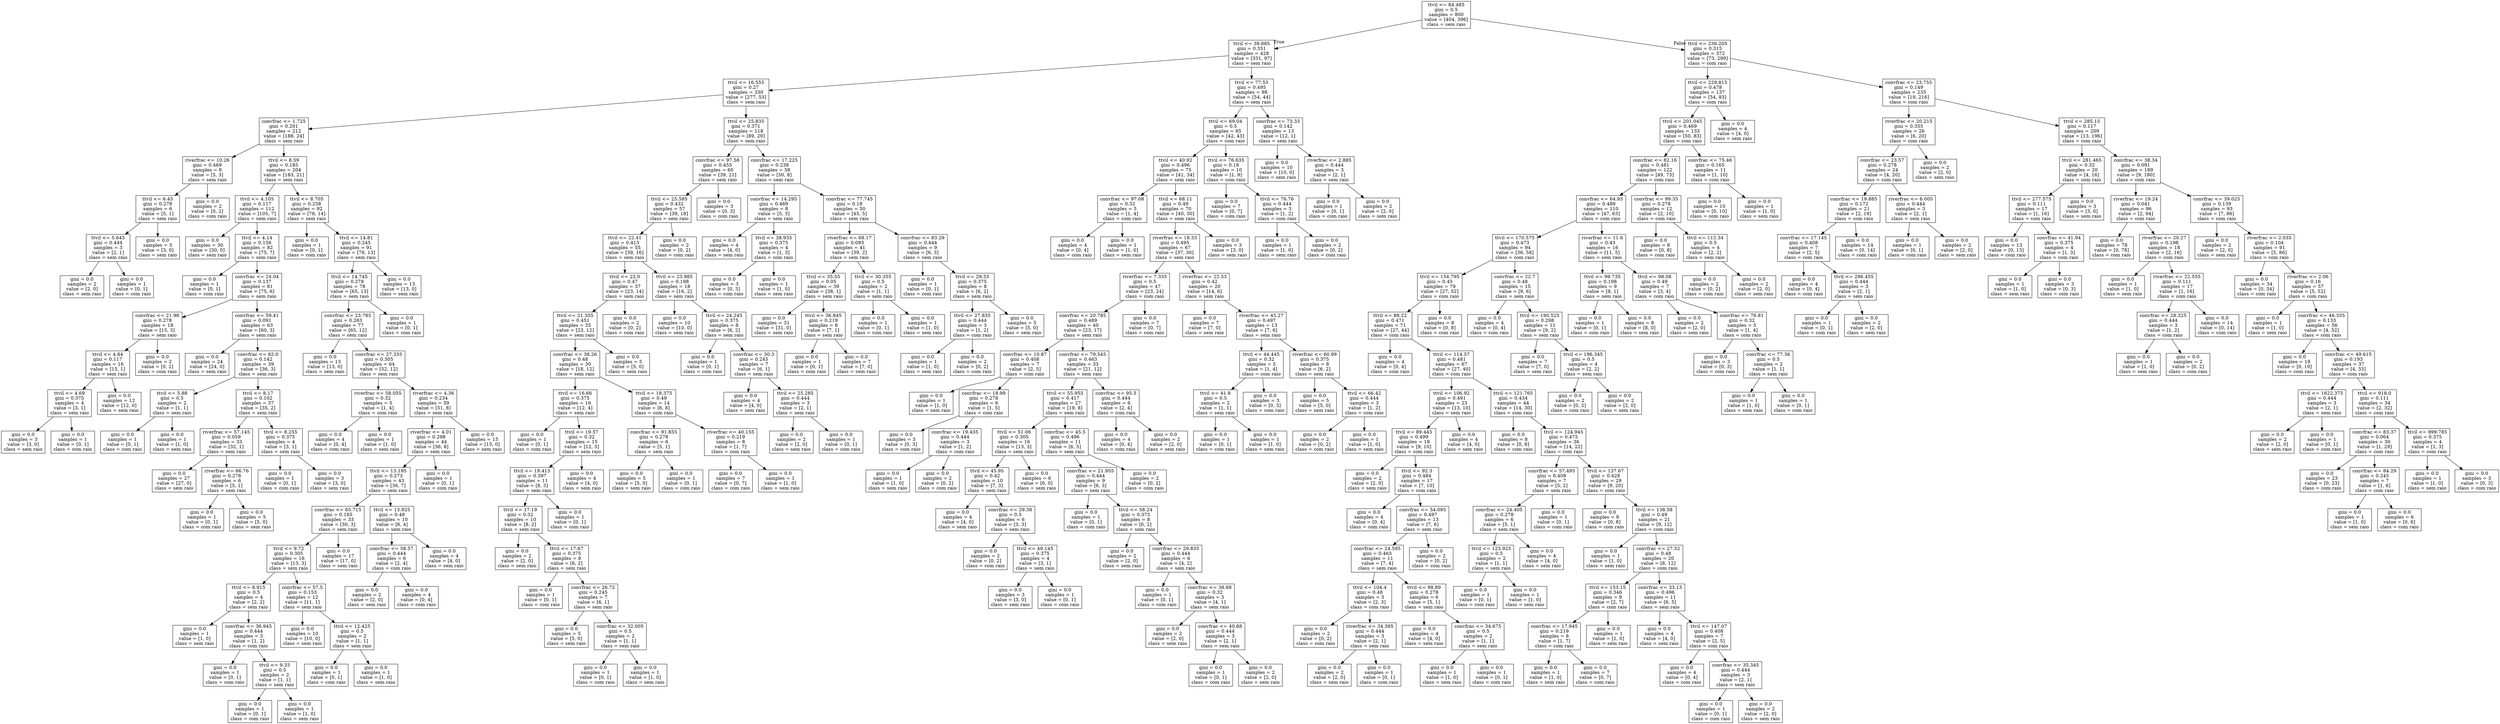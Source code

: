 digraph Tree {
node [shape=box] ;
0 [label="ttvil <= 84.485\ngini = 0.5\nsamples = 800\nvalue = [404, 396]\nclass = sem raio"] ;
1 [label="ttvil <= 39.885\ngini = 0.351\nsamples = 428\nvalue = [331, 97]\nclass = sem raio"] ;
0 -> 1 [labeldistance=2.5, labelangle=45, headlabel="True"] ;
2 [label="ttvil <= 16.555\ngini = 0.27\nsamples = 330\nvalue = [277, 53]\nclass = sem raio"] ;
1 -> 2 ;
3 [label="convfrac <= 1.725\ngini = 0.201\nsamples = 212\nvalue = [188, 24]\nclass = sem raio"] ;
2 -> 3 ;
4 [label="riverfrac <= 10.26\ngini = 0.469\nsamples = 8\nvalue = [5, 3]\nclass = sem raio"] ;
3 -> 4 ;
5 [label="ttvil <= 6.45\ngini = 0.278\nsamples = 6\nvalue = [5, 1]\nclass = sem raio"] ;
4 -> 5 ;
6 [label="ttvil <= 5.645\ngini = 0.444\nsamples = 3\nvalue = [2, 1]\nclass = sem raio"] ;
5 -> 6 ;
7 [label="gini = 0.0\nsamples = 2\nvalue = [2, 0]\nclass = sem raio"] ;
6 -> 7 ;
8 [label="gini = 0.0\nsamples = 1\nvalue = [0, 1]\nclass = com raio"] ;
6 -> 8 ;
9 [label="gini = 0.0\nsamples = 3\nvalue = [3, 0]\nclass = sem raio"] ;
5 -> 9 ;
10 [label="gini = 0.0\nsamples = 2\nvalue = [0, 2]\nclass = com raio"] ;
4 -> 10 ;
11 [label="ttvil <= 8.59\ngini = 0.185\nsamples = 204\nvalue = [183, 21]\nclass = sem raio"] ;
3 -> 11 ;
12 [label="ttvil <= 4.105\ngini = 0.117\nsamples = 112\nvalue = [105, 7]\nclass = sem raio"] ;
11 -> 12 ;
13 [label="gini = 0.0\nsamples = 30\nvalue = [30, 0]\nclass = sem raio"] ;
12 -> 13 ;
14 [label="ttvil <= 4.14\ngini = 0.156\nsamples = 82\nvalue = [75, 7]\nclass = sem raio"] ;
12 -> 14 ;
15 [label="gini = 0.0\nsamples = 1\nvalue = [0, 1]\nclass = com raio"] ;
14 -> 15 ;
16 [label="convfrac <= 24.04\ngini = 0.137\nsamples = 81\nvalue = [75, 6]\nclass = sem raio"] ;
14 -> 16 ;
17 [label="convfrac <= 21.98\ngini = 0.278\nsamples = 18\nvalue = [15, 3]\nclass = sem raio"] ;
16 -> 17 ;
18 [label="ttvil <= 4.84\ngini = 0.117\nsamples = 16\nvalue = [15, 1]\nclass = sem raio"] ;
17 -> 18 ;
19 [label="ttvil <= 4.69\ngini = 0.375\nsamples = 4\nvalue = [3, 1]\nclass = sem raio"] ;
18 -> 19 ;
20 [label="gini = 0.0\nsamples = 3\nvalue = [3, 0]\nclass = sem raio"] ;
19 -> 20 ;
21 [label="gini = 0.0\nsamples = 1\nvalue = [0, 1]\nclass = com raio"] ;
19 -> 21 ;
22 [label="gini = 0.0\nsamples = 12\nvalue = [12, 0]\nclass = sem raio"] ;
18 -> 22 ;
23 [label="gini = 0.0\nsamples = 2\nvalue = [0, 2]\nclass = com raio"] ;
17 -> 23 ;
24 [label="convfrac <= 59.41\ngini = 0.091\nsamples = 63\nvalue = [60, 3]\nclass = sem raio"] ;
16 -> 24 ;
25 [label="gini = 0.0\nsamples = 24\nvalue = [24, 0]\nclass = sem raio"] ;
24 -> 25 ;
26 [label="convfrac <= 62.0\ngini = 0.142\nsamples = 39\nvalue = [36, 3]\nclass = sem raio"] ;
24 -> 26 ;
27 [label="ttvil <= 5.88\ngini = 0.5\nsamples = 2\nvalue = [1, 1]\nclass = sem raio"] ;
26 -> 27 ;
28 [label="gini = 0.0\nsamples = 1\nvalue = [0, 1]\nclass = com raio"] ;
27 -> 28 ;
29 [label="gini = 0.0\nsamples = 1\nvalue = [1, 0]\nclass = sem raio"] ;
27 -> 29 ;
30 [label="ttvil <= 8.17\ngini = 0.102\nsamples = 37\nvalue = [35, 2]\nclass = sem raio"] ;
26 -> 30 ;
31 [label="riverfrac <= 57.145\ngini = 0.059\nsamples = 33\nvalue = [32, 1]\nclass = sem raio"] ;
30 -> 31 ;
32 [label="gini = 0.0\nsamples = 27\nvalue = [27, 0]\nclass = sem raio"] ;
31 -> 32 ;
33 [label="riverfrac <= 66.76\ngini = 0.278\nsamples = 6\nvalue = [5, 1]\nclass = sem raio"] ;
31 -> 33 ;
34 [label="gini = 0.0\nsamples = 1\nvalue = [0, 1]\nclass = com raio"] ;
33 -> 34 ;
35 [label="gini = 0.0\nsamples = 5\nvalue = [5, 0]\nclass = sem raio"] ;
33 -> 35 ;
36 [label="ttvil <= 8.255\ngini = 0.375\nsamples = 4\nvalue = [3, 1]\nclass = sem raio"] ;
30 -> 36 ;
37 [label="gini = 0.0\nsamples = 1\nvalue = [0, 1]\nclass = com raio"] ;
36 -> 37 ;
38 [label="gini = 0.0\nsamples = 3\nvalue = [3, 0]\nclass = sem raio"] ;
36 -> 38 ;
39 [label="ttvil <= 8.705\ngini = 0.258\nsamples = 92\nvalue = [78, 14]\nclass = sem raio"] ;
11 -> 39 ;
40 [label="gini = 0.0\nsamples = 1\nvalue = [0, 1]\nclass = com raio"] ;
39 -> 40 ;
41 [label="ttvil <= 14.81\ngini = 0.245\nsamples = 91\nvalue = [78, 13]\nclass = sem raio"] ;
39 -> 41 ;
42 [label="ttvil <= 14.745\ngini = 0.278\nsamples = 78\nvalue = [65, 13]\nclass = sem raio"] ;
41 -> 42 ;
43 [label="convfrac <= 23.785\ngini = 0.263\nsamples = 77\nvalue = [65, 12]\nclass = sem raio"] ;
42 -> 43 ;
44 [label="gini = 0.0\nsamples = 13\nvalue = [13, 0]\nclass = sem raio"] ;
43 -> 44 ;
45 [label="convfrac <= 27.335\ngini = 0.305\nsamples = 64\nvalue = [52, 12]\nclass = sem raio"] ;
43 -> 45 ;
46 [label="riverfrac <= 58.055\ngini = 0.32\nsamples = 5\nvalue = [1, 4]\nclass = com raio"] ;
45 -> 46 ;
47 [label="gini = 0.0\nsamples = 4\nvalue = [0, 4]\nclass = com raio"] ;
46 -> 47 ;
48 [label="gini = 0.0\nsamples = 1\nvalue = [1, 0]\nclass = sem raio"] ;
46 -> 48 ;
49 [label="riverfrac <= 4.36\ngini = 0.234\nsamples = 59\nvalue = [51, 8]\nclass = sem raio"] ;
45 -> 49 ;
50 [label="riverfrac <= 4.01\ngini = 0.298\nsamples = 44\nvalue = [36, 8]\nclass = sem raio"] ;
49 -> 50 ;
51 [label="ttvil <= 13.195\ngini = 0.273\nsamples = 43\nvalue = [36, 7]\nclass = sem raio"] ;
50 -> 51 ;
52 [label="convfrac <= 65.715\ngini = 0.165\nsamples = 33\nvalue = [30, 3]\nclass = sem raio"] ;
51 -> 52 ;
53 [label="ttvil <= 9.72\ngini = 0.305\nsamples = 16\nvalue = [13, 3]\nclass = sem raio"] ;
52 -> 53 ;
54 [label="ttvil <= 8.915\ngini = 0.5\nsamples = 4\nvalue = [2, 2]\nclass = sem raio"] ;
53 -> 54 ;
55 [label="gini = 0.0\nsamples = 1\nvalue = [1, 0]\nclass = sem raio"] ;
54 -> 55 ;
56 [label="convfrac <= 36.945\ngini = 0.444\nsamples = 3\nvalue = [1, 2]\nclass = com raio"] ;
54 -> 56 ;
57 [label="gini = 0.0\nsamples = 1\nvalue = [0, 1]\nclass = com raio"] ;
56 -> 57 ;
58 [label="ttvil <= 9.33\ngini = 0.5\nsamples = 2\nvalue = [1, 1]\nclass = sem raio"] ;
56 -> 58 ;
59 [label="gini = 0.0\nsamples = 1\nvalue = [0, 1]\nclass = com raio"] ;
58 -> 59 ;
60 [label="gini = 0.0\nsamples = 1\nvalue = [1, 0]\nclass = sem raio"] ;
58 -> 60 ;
61 [label="convfrac <= 57.5\ngini = 0.153\nsamples = 12\nvalue = [11, 1]\nclass = sem raio"] ;
53 -> 61 ;
62 [label="gini = 0.0\nsamples = 10\nvalue = [10, 0]\nclass = sem raio"] ;
61 -> 62 ;
63 [label="ttvil <= 12.425\ngini = 0.5\nsamples = 2\nvalue = [1, 1]\nclass = sem raio"] ;
61 -> 63 ;
64 [label="gini = 0.0\nsamples = 1\nvalue = [0, 1]\nclass = com raio"] ;
63 -> 64 ;
65 [label="gini = 0.0\nsamples = 1\nvalue = [1, 0]\nclass = sem raio"] ;
63 -> 65 ;
66 [label="gini = 0.0\nsamples = 17\nvalue = [17, 0]\nclass = sem raio"] ;
52 -> 66 ;
67 [label="ttvil <= 13.925\ngini = 0.48\nsamples = 10\nvalue = [6, 4]\nclass = sem raio"] ;
51 -> 67 ;
68 [label="convfrac <= 58.57\ngini = 0.444\nsamples = 6\nvalue = [2, 4]\nclass = com raio"] ;
67 -> 68 ;
69 [label="gini = 0.0\nsamples = 2\nvalue = [2, 0]\nclass = sem raio"] ;
68 -> 69 ;
70 [label="gini = 0.0\nsamples = 4\nvalue = [0, 4]\nclass = com raio"] ;
68 -> 70 ;
71 [label="gini = 0.0\nsamples = 4\nvalue = [4, 0]\nclass = sem raio"] ;
67 -> 71 ;
72 [label="gini = 0.0\nsamples = 1\nvalue = [0, 1]\nclass = com raio"] ;
50 -> 72 ;
73 [label="gini = 0.0\nsamples = 15\nvalue = [15, 0]\nclass = sem raio"] ;
49 -> 73 ;
74 [label="gini = 0.0\nsamples = 1\nvalue = [0, 1]\nclass = com raio"] ;
42 -> 74 ;
75 [label="gini = 0.0\nsamples = 13\nvalue = [13, 0]\nclass = sem raio"] ;
41 -> 75 ;
76 [label="ttvil <= 25.835\ngini = 0.371\nsamples = 118\nvalue = [89, 29]\nclass = sem raio"] ;
2 -> 76 ;
77 [label="convfrac <= 97.58\ngini = 0.455\nsamples = 60\nvalue = [39, 21]\nclass = sem raio"] ;
76 -> 77 ;
78 [label="ttvil <= 25.585\ngini = 0.432\nsamples = 57\nvalue = [39, 18]\nclass = sem raio"] ;
77 -> 78 ;
79 [label="ttvil <= 22.41\ngini = 0.413\nsamples = 55\nvalue = [39, 16]\nclass = sem raio"] ;
78 -> 79 ;
80 [label="ttvil <= 22.0\ngini = 0.47\nsamples = 37\nvalue = [23, 14]\nclass = sem raio"] ;
79 -> 80 ;
81 [label="ttvil <= 21.355\ngini = 0.451\nsamples = 35\nvalue = [23, 12]\nclass = sem raio"] ;
80 -> 81 ;
82 [label="convfrac <= 38.26\ngini = 0.48\nsamples = 30\nvalue = [18, 12]\nclass = sem raio"] ;
81 -> 82 ;
83 [label="ttvil <= 16.66\ngini = 0.375\nsamples = 16\nvalue = [12, 4]\nclass = sem raio"] ;
82 -> 83 ;
84 [label="gini = 0.0\nsamples = 1\nvalue = [0, 1]\nclass = com raio"] ;
83 -> 84 ;
85 [label="ttvil <= 19.57\ngini = 0.32\nsamples = 15\nvalue = [12, 3]\nclass = sem raio"] ;
83 -> 85 ;
86 [label="ttvil <= 19.415\ngini = 0.397\nsamples = 11\nvalue = [8, 3]\nclass = sem raio"] ;
85 -> 86 ;
87 [label="ttvil <= 17.19\ngini = 0.32\nsamples = 10\nvalue = [8, 2]\nclass = sem raio"] ;
86 -> 87 ;
88 [label="gini = 0.0\nsamples = 2\nvalue = [2, 0]\nclass = sem raio"] ;
87 -> 88 ;
89 [label="ttvil <= 17.67\ngini = 0.375\nsamples = 8\nvalue = [6, 2]\nclass = sem raio"] ;
87 -> 89 ;
90 [label="gini = 0.0\nsamples = 1\nvalue = [0, 1]\nclass = com raio"] ;
89 -> 90 ;
91 [label="convfrac <= 26.72\ngini = 0.245\nsamples = 7\nvalue = [6, 1]\nclass = sem raio"] ;
89 -> 91 ;
92 [label="gini = 0.0\nsamples = 5\nvalue = [5, 0]\nclass = sem raio"] ;
91 -> 92 ;
93 [label="convfrac <= 32.005\ngini = 0.5\nsamples = 2\nvalue = [1, 1]\nclass = sem raio"] ;
91 -> 93 ;
94 [label="gini = 0.0\nsamples = 1\nvalue = [0, 1]\nclass = com raio"] ;
93 -> 94 ;
95 [label="gini = 0.0\nsamples = 1\nvalue = [1, 0]\nclass = sem raio"] ;
93 -> 95 ;
96 [label="gini = 0.0\nsamples = 1\nvalue = [0, 1]\nclass = com raio"] ;
86 -> 96 ;
97 [label="gini = 0.0\nsamples = 4\nvalue = [4, 0]\nclass = sem raio"] ;
85 -> 97 ;
98 [label="ttvil <= 18.375\ngini = 0.49\nsamples = 14\nvalue = [6, 8]\nclass = com raio"] ;
82 -> 98 ;
99 [label="convfrac <= 91.855\ngini = 0.278\nsamples = 6\nvalue = [5, 1]\nclass = sem raio"] ;
98 -> 99 ;
100 [label="gini = 0.0\nsamples = 5\nvalue = [5, 0]\nclass = sem raio"] ;
99 -> 100 ;
101 [label="gini = 0.0\nsamples = 1\nvalue = [0, 1]\nclass = com raio"] ;
99 -> 101 ;
102 [label="riverfrac <= 40.155\ngini = 0.219\nsamples = 8\nvalue = [1, 7]\nclass = com raio"] ;
98 -> 102 ;
103 [label="gini = 0.0\nsamples = 7\nvalue = [0, 7]\nclass = com raio"] ;
102 -> 103 ;
104 [label="gini = 0.0\nsamples = 1\nvalue = [1, 0]\nclass = sem raio"] ;
102 -> 104 ;
105 [label="gini = 0.0\nsamples = 5\nvalue = [5, 0]\nclass = sem raio"] ;
81 -> 105 ;
106 [label="gini = 0.0\nsamples = 2\nvalue = [0, 2]\nclass = com raio"] ;
80 -> 106 ;
107 [label="ttvil <= 23.985\ngini = 0.198\nsamples = 18\nvalue = [16, 2]\nclass = sem raio"] ;
79 -> 107 ;
108 [label="gini = 0.0\nsamples = 10\nvalue = [10, 0]\nclass = sem raio"] ;
107 -> 108 ;
109 [label="ttvil <= 24.245\ngini = 0.375\nsamples = 8\nvalue = [6, 2]\nclass = sem raio"] ;
107 -> 109 ;
110 [label="gini = 0.0\nsamples = 1\nvalue = [0, 1]\nclass = com raio"] ;
109 -> 110 ;
111 [label="convfrac <= 30.3\ngini = 0.245\nsamples = 7\nvalue = [6, 1]\nclass = sem raio"] ;
109 -> 111 ;
112 [label="gini = 0.0\nsamples = 4\nvalue = [4, 0]\nclass = sem raio"] ;
111 -> 112 ;
113 [label="ttvil <= 25.285\ngini = 0.444\nsamples = 3\nvalue = [2, 1]\nclass = sem raio"] ;
111 -> 113 ;
114 [label="gini = 0.0\nsamples = 2\nvalue = [2, 0]\nclass = sem raio"] ;
113 -> 114 ;
115 [label="gini = 0.0\nsamples = 1\nvalue = [0, 1]\nclass = com raio"] ;
113 -> 115 ;
116 [label="gini = 0.0\nsamples = 2\nvalue = [0, 2]\nclass = com raio"] ;
78 -> 116 ;
117 [label="gini = 0.0\nsamples = 3\nvalue = [0, 3]\nclass = com raio"] ;
77 -> 117 ;
118 [label="convfrac <= 17.225\ngini = 0.238\nsamples = 58\nvalue = [50, 8]\nclass = sem raio"] ;
76 -> 118 ;
119 [label="convfrac <= 14.295\ngini = 0.469\nsamples = 8\nvalue = [5, 3]\nclass = sem raio"] ;
118 -> 119 ;
120 [label="gini = 0.0\nsamples = 4\nvalue = [4, 0]\nclass = sem raio"] ;
119 -> 120 ;
121 [label="ttvil <= 38.935\ngini = 0.375\nsamples = 4\nvalue = [1, 3]\nclass = com raio"] ;
119 -> 121 ;
122 [label="gini = 0.0\nsamples = 3\nvalue = [0, 3]\nclass = com raio"] ;
121 -> 122 ;
123 [label="gini = 0.0\nsamples = 1\nvalue = [1, 0]\nclass = sem raio"] ;
121 -> 123 ;
124 [label="convfrac <= 77.745\ngini = 0.18\nsamples = 50\nvalue = [45, 5]\nclass = sem raio"] ;
118 -> 124 ;
125 [label="riverfrac <= 68.17\ngini = 0.093\nsamples = 41\nvalue = [39, 2]\nclass = sem raio"] ;
124 -> 125 ;
126 [label="ttvil <= 35.55\ngini = 0.05\nsamples = 39\nvalue = [38, 1]\nclass = sem raio"] ;
125 -> 126 ;
127 [label="gini = 0.0\nsamples = 31\nvalue = [31, 0]\nclass = sem raio"] ;
126 -> 127 ;
128 [label="ttvil <= 36.845\ngini = 0.219\nsamples = 8\nvalue = [7, 1]\nclass = sem raio"] ;
126 -> 128 ;
129 [label="gini = 0.0\nsamples = 1\nvalue = [0, 1]\nclass = com raio"] ;
128 -> 129 ;
130 [label="gini = 0.0\nsamples = 7\nvalue = [7, 0]\nclass = sem raio"] ;
128 -> 130 ;
131 [label="ttvil <= 30.355\ngini = 0.5\nsamples = 2\nvalue = [1, 1]\nclass = sem raio"] ;
125 -> 131 ;
132 [label="gini = 0.0\nsamples = 1\nvalue = [0, 1]\nclass = com raio"] ;
131 -> 132 ;
133 [label="gini = 0.0\nsamples = 1\nvalue = [1, 0]\nclass = sem raio"] ;
131 -> 133 ;
134 [label="convfrac <= 83.29\ngini = 0.444\nsamples = 9\nvalue = [6, 3]\nclass = sem raio"] ;
124 -> 134 ;
135 [label="gini = 0.0\nsamples = 1\nvalue = [0, 1]\nclass = com raio"] ;
134 -> 135 ;
136 [label="ttvil <= 29.33\ngini = 0.375\nsamples = 8\nvalue = [6, 2]\nclass = sem raio"] ;
134 -> 136 ;
137 [label="ttvil <= 27.835\ngini = 0.444\nsamples = 3\nvalue = [1, 2]\nclass = com raio"] ;
136 -> 137 ;
138 [label="gini = 0.0\nsamples = 1\nvalue = [1, 0]\nclass = sem raio"] ;
137 -> 138 ;
139 [label="gini = 0.0\nsamples = 2\nvalue = [0, 2]\nclass = com raio"] ;
137 -> 139 ;
140 [label="gini = 0.0\nsamples = 5\nvalue = [5, 0]\nclass = sem raio"] ;
136 -> 140 ;
141 [label="ttvil <= 77.53\ngini = 0.495\nsamples = 98\nvalue = [54, 44]\nclass = sem raio"] ;
1 -> 141 ;
142 [label="ttvil <= 69.04\ngini = 0.5\nsamples = 85\nvalue = [42, 43]\nclass = com raio"] ;
141 -> 142 ;
143 [label="ttvil <= 40.92\ngini = 0.496\nsamples = 75\nvalue = [41, 34]\nclass = sem raio"] ;
142 -> 143 ;
144 [label="convfrac <= 97.08\ngini = 0.32\nsamples = 5\nvalue = [1, 4]\nclass = com raio"] ;
143 -> 144 ;
145 [label="gini = 0.0\nsamples = 4\nvalue = [0, 4]\nclass = com raio"] ;
144 -> 145 ;
146 [label="gini = 0.0\nsamples = 1\nvalue = [1, 0]\nclass = sem raio"] ;
144 -> 146 ;
147 [label="ttvil <= 68.11\ngini = 0.49\nsamples = 70\nvalue = [40, 30]\nclass = sem raio"] ;
143 -> 147 ;
148 [label="riverfrac <= 18.33\ngini = 0.495\nsamples = 67\nvalue = [37, 30]\nclass = sem raio"] ;
147 -> 148 ;
149 [label="riverfrac <= 7.335\ngini = 0.5\nsamples = 47\nvalue = [23, 24]\nclass = com raio"] ;
148 -> 149 ;
150 [label="convfrac <= 20.785\ngini = 0.489\nsamples = 40\nvalue = [23, 17]\nclass = sem raio"] ;
149 -> 150 ;
151 [label="convfrac <= 10.87\ngini = 0.408\nsamples = 7\nvalue = [2, 5]\nclass = com raio"] ;
150 -> 151 ;
152 [label="gini = 0.0\nsamples = 1\nvalue = [1, 0]\nclass = sem raio"] ;
151 -> 152 ;
153 [label="convfrac <= 18.99\ngini = 0.278\nsamples = 6\nvalue = [1, 5]\nclass = com raio"] ;
151 -> 153 ;
154 [label="gini = 0.0\nsamples = 3\nvalue = [0, 3]\nclass = com raio"] ;
153 -> 154 ;
155 [label="convfrac <= 19.435\ngini = 0.444\nsamples = 3\nvalue = [1, 2]\nclass = com raio"] ;
153 -> 155 ;
156 [label="gini = 0.0\nsamples = 1\nvalue = [1, 0]\nclass = sem raio"] ;
155 -> 156 ;
157 [label="gini = 0.0\nsamples = 2\nvalue = [0, 2]\nclass = com raio"] ;
155 -> 157 ;
158 [label="convfrac <= 79.545\ngini = 0.463\nsamples = 33\nvalue = [21, 12]\nclass = sem raio"] ;
150 -> 158 ;
159 [label="ttvil <= 55.955\ngini = 0.417\nsamples = 27\nvalue = [19, 8]\nclass = sem raio"] ;
158 -> 159 ;
160 [label="ttvil <= 51.06\ngini = 0.305\nsamples = 16\nvalue = [13, 3]\nclass = sem raio"] ;
159 -> 160 ;
161 [label="ttvil <= 45.95\ngini = 0.42\nsamples = 10\nvalue = [7, 3]\nclass = sem raio"] ;
160 -> 161 ;
162 [label="gini = 0.0\nsamples = 4\nvalue = [4, 0]\nclass = sem raio"] ;
161 -> 162 ;
163 [label="convfrac <= 29.38\ngini = 0.5\nsamples = 6\nvalue = [3, 3]\nclass = sem raio"] ;
161 -> 163 ;
164 [label="gini = 0.0\nsamples = 2\nvalue = [0, 2]\nclass = com raio"] ;
163 -> 164 ;
165 [label="ttvil <= 49.145\ngini = 0.375\nsamples = 4\nvalue = [3, 1]\nclass = sem raio"] ;
163 -> 165 ;
166 [label="gini = 0.0\nsamples = 3\nvalue = [3, 0]\nclass = sem raio"] ;
165 -> 166 ;
167 [label="gini = 0.0\nsamples = 1\nvalue = [0, 1]\nclass = com raio"] ;
165 -> 167 ;
168 [label="gini = 0.0\nsamples = 6\nvalue = [6, 0]\nclass = sem raio"] ;
160 -> 168 ;
169 [label="convfrac <= 45.5\ngini = 0.496\nsamples = 11\nvalue = [6, 5]\nclass = sem raio"] ;
159 -> 169 ;
170 [label="convfrac <= 21.955\ngini = 0.444\nsamples = 9\nvalue = [6, 3]\nclass = sem raio"] ;
169 -> 170 ;
171 [label="gini = 0.0\nsamples = 1\nvalue = [0, 1]\nclass = com raio"] ;
170 -> 171 ;
172 [label="ttvil <= 58.24\ngini = 0.375\nsamples = 8\nvalue = [6, 2]\nclass = sem raio"] ;
170 -> 172 ;
173 [label="gini = 0.0\nsamples = 2\nvalue = [2, 0]\nclass = sem raio"] ;
172 -> 173 ;
174 [label="convfrac <= 29.835\ngini = 0.444\nsamples = 6\nvalue = [4, 2]\nclass = sem raio"] ;
172 -> 174 ;
175 [label="gini = 0.0\nsamples = 1\nvalue = [0, 1]\nclass = com raio"] ;
174 -> 175 ;
176 [label="convfrac <= 38.68\ngini = 0.32\nsamples = 5\nvalue = [4, 1]\nclass = sem raio"] ;
174 -> 176 ;
177 [label="gini = 0.0\nsamples = 2\nvalue = [2, 0]\nclass = sem raio"] ;
176 -> 177 ;
178 [label="convfrac <= 40.88\ngini = 0.444\nsamples = 3\nvalue = [2, 1]\nclass = sem raio"] ;
176 -> 178 ;
179 [label="gini = 0.0\nsamples = 1\nvalue = [0, 1]\nclass = com raio"] ;
178 -> 179 ;
180 [label="gini = 0.0\nsamples = 2\nvalue = [2, 0]\nclass = sem raio"] ;
178 -> 180 ;
181 [label="gini = 0.0\nsamples = 2\nvalue = [0, 2]\nclass = com raio"] ;
169 -> 181 ;
182 [label="convfrac <= 95.5\ngini = 0.444\nsamples = 6\nvalue = [2, 4]\nclass = com raio"] ;
158 -> 182 ;
183 [label="gini = 0.0\nsamples = 4\nvalue = [0, 4]\nclass = com raio"] ;
182 -> 183 ;
184 [label="gini = 0.0\nsamples = 2\nvalue = [2, 0]\nclass = sem raio"] ;
182 -> 184 ;
185 [label="gini = 0.0\nsamples = 7\nvalue = [0, 7]\nclass = com raio"] ;
149 -> 185 ;
186 [label="riverfrac <= 22.53\ngini = 0.42\nsamples = 20\nvalue = [14, 6]\nclass = sem raio"] ;
148 -> 186 ;
187 [label="gini = 0.0\nsamples = 7\nvalue = [7, 0]\nclass = sem raio"] ;
186 -> 187 ;
188 [label="riverfrac <= 45.27\ngini = 0.497\nsamples = 13\nvalue = [7, 6]\nclass = sem raio"] ;
186 -> 188 ;
189 [label="ttvil <= 44.445\ngini = 0.32\nsamples = 5\nvalue = [1, 4]\nclass = com raio"] ;
188 -> 189 ;
190 [label="ttvil <= 41.8\ngini = 0.5\nsamples = 2\nvalue = [1, 1]\nclass = sem raio"] ;
189 -> 190 ;
191 [label="gini = 0.0\nsamples = 1\nvalue = [0, 1]\nclass = com raio"] ;
190 -> 191 ;
192 [label="gini = 0.0\nsamples = 1\nvalue = [1, 0]\nclass = sem raio"] ;
190 -> 192 ;
193 [label="gini = 0.0\nsamples = 3\nvalue = [0, 3]\nclass = com raio"] ;
189 -> 193 ;
194 [label="riverfrac <= 60.99\ngini = 0.375\nsamples = 8\nvalue = [6, 2]\nclass = sem raio"] ;
188 -> 194 ;
195 [label="gini = 0.0\nsamples = 5\nvalue = [5, 0]\nclass = sem raio"] ;
194 -> 195 ;
196 [label="ttvil <= 66.42\ngini = 0.444\nsamples = 3\nvalue = [1, 2]\nclass = com raio"] ;
194 -> 196 ;
197 [label="gini = 0.0\nsamples = 2\nvalue = [0, 2]\nclass = com raio"] ;
196 -> 197 ;
198 [label="gini = 0.0\nsamples = 1\nvalue = [1, 0]\nclass = sem raio"] ;
196 -> 198 ;
199 [label="gini = 0.0\nsamples = 3\nvalue = [3, 0]\nclass = sem raio"] ;
147 -> 199 ;
200 [label="ttvil <= 76.635\ngini = 0.18\nsamples = 10\nvalue = [1, 9]\nclass = com raio"] ;
142 -> 200 ;
201 [label="gini = 0.0\nsamples = 7\nvalue = [0, 7]\nclass = com raio"] ;
200 -> 201 ;
202 [label="ttvil <= 76.76\ngini = 0.444\nsamples = 3\nvalue = [1, 2]\nclass = com raio"] ;
200 -> 202 ;
203 [label="gini = 0.0\nsamples = 1\nvalue = [1, 0]\nclass = sem raio"] ;
202 -> 203 ;
204 [label="gini = 0.0\nsamples = 2\nvalue = [0, 2]\nclass = com raio"] ;
202 -> 204 ;
205 [label="convfrac <= 73.33\ngini = 0.142\nsamples = 13\nvalue = [12, 1]\nclass = sem raio"] ;
141 -> 205 ;
206 [label="gini = 0.0\nsamples = 10\nvalue = [10, 0]\nclass = sem raio"] ;
205 -> 206 ;
207 [label="riverfrac <= 2.885\ngini = 0.444\nsamples = 3\nvalue = [2, 1]\nclass = sem raio"] ;
205 -> 207 ;
208 [label="gini = 0.0\nsamples = 1\nvalue = [0, 1]\nclass = com raio"] ;
207 -> 208 ;
209 [label="gini = 0.0\nsamples = 2\nvalue = [2, 0]\nclass = sem raio"] ;
207 -> 209 ;
210 [label="ttvil <= 236.205\ngini = 0.315\nsamples = 372\nvalue = [73, 299]\nclass = com raio"] ;
0 -> 210 [labeldistance=2.5, labelangle=-45, headlabel="False"] ;
211 [label="ttvil <= 229.815\ngini = 0.478\nsamples = 137\nvalue = [54, 83]\nclass = com raio"] ;
210 -> 211 ;
212 [label="ttvil <= 201.045\ngini = 0.469\nsamples = 133\nvalue = [50, 83]\nclass = com raio"] ;
211 -> 212 ;
213 [label="convfrac <= 82.16\ngini = 0.481\nsamples = 122\nvalue = [49, 73]\nclass = com raio"] ;
212 -> 213 ;
214 [label="convfrac <= 64.93\ngini = 0.489\nsamples = 110\nvalue = [47, 63]\nclass = com raio"] ;
213 -> 214 ;
215 [label="ttvil <= 170.575\ngini = 0.473\nsamples = 94\nvalue = [36, 58]\nclass = com raio"] ;
214 -> 215 ;
216 [label="ttvil <= 154.795\ngini = 0.45\nsamples = 79\nvalue = [27, 52]\nclass = com raio"] ;
215 -> 216 ;
217 [label="ttvil <= 88.22\ngini = 0.471\nsamples = 71\nvalue = [27, 44]\nclass = com raio"] ;
216 -> 217 ;
218 [label="gini = 0.0\nsamples = 4\nvalue = [0, 4]\nclass = com raio"] ;
217 -> 218 ;
219 [label="ttvil <= 114.57\ngini = 0.481\nsamples = 67\nvalue = [27, 40]\nclass = com raio"] ;
217 -> 219 ;
220 [label="ttvil <= 106.92\ngini = 0.491\nsamples = 23\nvalue = [13, 10]\nclass = sem raio"] ;
219 -> 220 ;
221 [label="ttvil <= 89.445\ngini = 0.499\nsamples = 19\nvalue = [9, 10]\nclass = com raio"] ;
220 -> 221 ;
222 [label="gini = 0.0\nsamples = 2\nvalue = [2, 0]\nclass = sem raio"] ;
221 -> 222 ;
223 [label="ttvil <= 92.3\ngini = 0.484\nsamples = 17\nvalue = [7, 10]\nclass = com raio"] ;
221 -> 223 ;
224 [label="gini = 0.0\nsamples = 4\nvalue = [0, 4]\nclass = com raio"] ;
223 -> 224 ;
225 [label="convfrac <= 54.095\ngini = 0.497\nsamples = 13\nvalue = [7, 6]\nclass = sem raio"] ;
223 -> 225 ;
226 [label="convfrac <= 24.595\ngini = 0.463\nsamples = 11\nvalue = [7, 4]\nclass = sem raio"] ;
225 -> 226 ;
227 [label="ttvil <= 104.4\ngini = 0.48\nsamples = 5\nvalue = [2, 3]\nclass = com raio"] ;
226 -> 227 ;
228 [label="gini = 0.0\nsamples = 2\nvalue = [0, 2]\nclass = com raio"] ;
227 -> 228 ;
229 [label="riverfrac <= 34.395\ngini = 0.444\nsamples = 3\nvalue = [2, 1]\nclass = sem raio"] ;
227 -> 229 ;
230 [label="gini = 0.0\nsamples = 2\nvalue = [2, 0]\nclass = sem raio"] ;
229 -> 230 ;
231 [label="gini = 0.0\nsamples = 1\nvalue = [0, 1]\nclass = com raio"] ;
229 -> 231 ;
232 [label="ttvil <= 98.89\ngini = 0.278\nsamples = 6\nvalue = [5, 1]\nclass = sem raio"] ;
226 -> 232 ;
233 [label="gini = 0.0\nsamples = 4\nvalue = [4, 0]\nclass = sem raio"] ;
232 -> 233 ;
234 [label="convfrac <= 34.675\ngini = 0.5\nsamples = 2\nvalue = [1, 1]\nclass = sem raio"] ;
232 -> 234 ;
235 [label="gini = 0.0\nsamples = 1\nvalue = [1, 0]\nclass = sem raio"] ;
234 -> 235 ;
236 [label="gini = 0.0\nsamples = 1\nvalue = [0, 1]\nclass = com raio"] ;
234 -> 236 ;
237 [label="gini = 0.0\nsamples = 2\nvalue = [0, 2]\nclass = com raio"] ;
225 -> 237 ;
238 [label="gini = 0.0\nsamples = 4\nvalue = [4, 0]\nclass = sem raio"] ;
220 -> 238 ;
239 [label="ttvil <= 121.765\ngini = 0.434\nsamples = 44\nvalue = [14, 30]\nclass = com raio"] ;
219 -> 239 ;
240 [label="gini = 0.0\nsamples = 8\nvalue = [0, 8]\nclass = com raio"] ;
239 -> 240 ;
241 [label="ttvil <= 124.945\ngini = 0.475\nsamples = 36\nvalue = [14, 22]\nclass = com raio"] ;
239 -> 241 ;
242 [label="convfrac <= 57.495\ngini = 0.408\nsamples = 7\nvalue = [5, 2]\nclass = sem raio"] ;
241 -> 242 ;
243 [label="convfrac <= 24.405\ngini = 0.278\nsamples = 6\nvalue = [5, 1]\nclass = sem raio"] ;
242 -> 243 ;
244 [label="ttvil <= 123.925\ngini = 0.5\nsamples = 2\nvalue = [1, 1]\nclass = sem raio"] ;
243 -> 244 ;
245 [label="gini = 0.0\nsamples = 1\nvalue = [0, 1]\nclass = com raio"] ;
244 -> 245 ;
246 [label="gini = 0.0\nsamples = 1\nvalue = [1, 0]\nclass = sem raio"] ;
244 -> 246 ;
247 [label="gini = 0.0\nsamples = 4\nvalue = [4, 0]\nclass = sem raio"] ;
243 -> 247 ;
248 [label="gini = 0.0\nsamples = 1\nvalue = [0, 1]\nclass = com raio"] ;
242 -> 248 ;
249 [label="ttvil <= 137.67\ngini = 0.428\nsamples = 29\nvalue = [9, 20]\nclass = com raio"] ;
241 -> 249 ;
250 [label="gini = 0.0\nsamples = 8\nvalue = [0, 8]\nclass = com raio"] ;
249 -> 250 ;
251 [label="ttvil <= 138.58\ngini = 0.49\nsamples = 21\nvalue = [9, 12]\nclass = com raio"] ;
249 -> 251 ;
252 [label="gini = 0.0\nsamples = 1\nvalue = [1, 0]\nclass = sem raio"] ;
251 -> 252 ;
253 [label="convfrac <= 27.52\ngini = 0.48\nsamples = 20\nvalue = [8, 12]\nclass = com raio"] ;
251 -> 253 ;
254 [label="ttvil <= 153.15\ngini = 0.346\nsamples = 9\nvalue = [2, 7]\nclass = com raio"] ;
253 -> 254 ;
255 [label="convfrac <= 17.945\ngini = 0.219\nsamples = 8\nvalue = [1, 7]\nclass = com raio"] ;
254 -> 255 ;
256 [label="gini = 0.0\nsamples = 1\nvalue = [1, 0]\nclass = sem raio"] ;
255 -> 256 ;
257 [label="gini = 0.0\nsamples = 7\nvalue = [0, 7]\nclass = com raio"] ;
255 -> 257 ;
258 [label="gini = 0.0\nsamples = 1\nvalue = [1, 0]\nclass = sem raio"] ;
254 -> 258 ;
259 [label="convfrac <= 33.13\ngini = 0.496\nsamples = 11\nvalue = [6, 5]\nclass = sem raio"] ;
253 -> 259 ;
260 [label="gini = 0.0\nsamples = 4\nvalue = [4, 0]\nclass = sem raio"] ;
259 -> 260 ;
261 [label="ttvil <= 147.07\ngini = 0.408\nsamples = 7\nvalue = [2, 5]\nclass = com raio"] ;
259 -> 261 ;
262 [label="gini = 0.0\nsamples = 4\nvalue = [0, 4]\nclass = com raio"] ;
261 -> 262 ;
263 [label="convfrac <= 35.345\ngini = 0.444\nsamples = 3\nvalue = [2, 1]\nclass = sem raio"] ;
261 -> 263 ;
264 [label="gini = 0.0\nsamples = 1\nvalue = [0, 1]\nclass = com raio"] ;
263 -> 264 ;
265 [label="gini = 0.0\nsamples = 2\nvalue = [2, 0]\nclass = sem raio"] ;
263 -> 265 ;
266 [label="gini = 0.0\nsamples = 8\nvalue = [0, 8]\nclass = com raio"] ;
216 -> 266 ;
267 [label="convfrac <= 22.7\ngini = 0.48\nsamples = 15\nvalue = [9, 6]\nclass = sem raio"] ;
215 -> 267 ;
268 [label="gini = 0.0\nsamples = 4\nvalue = [0, 4]\nclass = com raio"] ;
267 -> 268 ;
269 [label="ttvil <= 190.525\ngini = 0.298\nsamples = 11\nvalue = [9, 2]\nclass = sem raio"] ;
267 -> 269 ;
270 [label="gini = 0.0\nsamples = 7\nvalue = [7, 0]\nclass = sem raio"] ;
269 -> 270 ;
271 [label="ttvil <= 196.345\ngini = 0.5\nsamples = 4\nvalue = [2, 2]\nclass = sem raio"] ;
269 -> 271 ;
272 [label="gini = 0.0\nsamples = 2\nvalue = [0, 2]\nclass = com raio"] ;
271 -> 272 ;
273 [label="gini = 0.0\nsamples = 2\nvalue = [2, 0]\nclass = sem raio"] ;
271 -> 273 ;
274 [label="riverfrac <= 11.6\ngini = 0.43\nsamples = 16\nvalue = [11, 5]\nclass = sem raio"] ;
214 -> 274 ;
275 [label="ttvil <= 99.735\ngini = 0.198\nsamples = 9\nvalue = [8, 1]\nclass = sem raio"] ;
274 -> 275 ;
276 [label="gini = 0.0\nsamples = 1\nvalue = [0, 1]\nclass = com raio"] ;
275 -> 276 ;
277 [label="gini = 0.0\nsamples = 8\nvalue = [8, 0]\nclass = sem raio"] ;
275 -> 277 ;
278 [label="ttvil <= 98.08\ngini = 0.49\nsamples = 7\nvalue = [3, 4]\nclass = com raio"] ;
274 -> 278 ;
279 [label="gini = 0.0\nsamples = 2\nvalue = [2, 0]\nclass = sem raio"] ;
278 -> 279 ;
280 [label="convfrac <= 76.81\ngini = 0.32\nsamples = 5\nvalue = [1, 4]\nclass = com raio"] ;
278 -> 280 ;
281 [label="gini = 0.0\nsamples = 3\nvalue = [0, 3]\nclass = com raio"] ;
280 -> 281 ;
282 [label="convfrac <= 77.36\ngini = 0.5\nsamples = 2\nvalue = [1, 1]\nclass = sem raio"] ;
280 -> 282 ;
283 [label="gini = 0.0\nsamples = 1\nvalue = [1, 0]\nclass = sem raio"] ;
282 -> 283 ;
284 [label="gini = 0.0\nsamples = 1\nvalue = [0, 1]\nclass = com raio"] ;
282 -> 284 ;
285 [label="convfrac <= 99.35\ngini = 0.278\nsamples = 12\nvalue = [2, 10]\nclass = com raio"] ;
213 -> 285 ;
286 [label="gini = 0.0\nsamples = 8\nvalue = [0, 8]\nclass = com raio"] ;
285 -> 286 ;
287 [label="ttvil <= 112.34\ngini = 0.5\nsamples = 4\nvalue = [2, 2]\nclass = sem raio"] ;
285 -> 287 ;
288 [label="gini = 0.0\nsamples = 2\nvalue = [0, 2]\nclass = com raio"] ;
287 -> 288 ;
289 [label="gini = 0.0\nsamples = 2\nvalue = [2, 0]\nclass = sem raio"] ;
287 -> 289 ;
290 [label="convfrac <= 75.46\ngini = 0.165\nsamples = 11\nvalue = [1, 10]\nclass = com raio"] ;
212 -> 290 ;
291 [label="gini = 0.0\nsamples = 10\nvalue = [0, 10]\nclass = com raio"] ;
290 -> 291 ;
292 [label="gini = 0.0\nsamples = 1\nvalue = [1, 0]\nclass = sem raio"] ;
290 -> 292 ;
293 [label="gini = 0.0\nsamples = 4\nvalue = [4, 0]\nclass = sem raio"] ;
211 -> 293 ;
294 [label="convfrac <= 23.755\ngini = 0.149\nsamples = 235\nvalue = [19, 216]\nclass = com raio"] ;
210 -> 294 ;
295 [label="riverfrac <= 20.215\ngini = 0.355\nsamples = 26\nvalue = [6, 20]\nclass = com raio"] ;
294 -> 295 ;
296 [label="convfrac <= 23.57\ngini = 0.278\nsamples = 24\nvalue = [4, 20]\nclass = com raio"] ;
295 -> 296 ;
297 [label="convfrac <= 19.885\ngini = 0.172\nsamples = 21\nvalue = [2, 19]\nclass = com raio"] ;
296 -> 297 ;
298 [label="convfrac <= 17.145\ngini = 0.408\nsamples = 7\nvalue = [2, 5]\nclass = com raio"] ;
297 -> 298 ;
299 [label="gini = 0.0\nsamples = 4\nvalue = [0, 4]\nclass = com raio"] ;
298 -> 299 ;
300 [label="ttvil <= 296.455\ngini = 0.444\nsamples = 3\nvalue = [2, 1]\nclass = sem raio"] ;
298 -> 300 ;
301 [label="gini = 0.0\nsamples = 1\nvalue = [0, 1]\nclass = com raio"] ;
300 -> 301 ;
302 [label="gini = 0.0\nsamples = 2\nvalue = [2, 0]\nclass = sem raio"] ;
300 -> 302 ;
303 [label="gini = 0.0\nsamples = 14\nvalue = [0, 14]\nclass = com raio"] ;
297 -> 303 ;
304 [label="riverfrac <= 6.005\ngini = 0.444\nsamples = 3\nvalue = [2, 1]\nclass = sem raio"] ;
296 -> 304 ;
305 [label="gini = 0.0\nsamples = 1\nvalue = [0, 1]\nclass = com raio"] ;
304 -> 305 ;
306 [label="gini = 0.0\nsamples = 2\nvalue = [2, 0]\nclass = sem raio"] ;
304 -> 306 ;
307 [label="gini = 0.0\nsamples = 2\nvalue = [2, 0]\nclass = sem raio"] ;
295 -> 307 ;
308 [label="ttvil <= 285.15\ngini = 0.117\nsamples = 209\nvalue = [13, 196]\nclass = com raio"] ;
294 -> 308 ;
309 [label="ttvil <= 281.465\ngini = 0.32\nsamples = 20\nvalue = [4, 16]\nclass = com raio"] ;
308 -> 309 ;
310 [label="ttvil <= 277.575\ngini = 0.111\nsamples = 17\nvalue = [1, 16]\nclass = com raio"] ;
309 -> 310 ;
311 [label="gini = 0.0\nsamples = 13\nvalue = [0, 13]\nclass = com raio"] ;
310 -> 311 ;
312 [label="convfrac <= 41.94\ngini = 0.375\nsamples = 4\nvalue = [1, 3]\nclass = com raio"] ;
310 -> 312 ;
313 [label="gini = 0.0\nsamples = 1\nvalue = [1, 0]\nclass = sem raio"] ;
312 -> 313 ;
314 [label="gini = 0.0\nsamples = 3\nvalue = [0, 3]\nclass = com raio"] ;
312 -> 314 ;
315 [label="gini = 0.0\nsamples = 3\nvalue = [3, 0]\nclass = sem raio"] ;
309 -> 315 ;
316 [label="convfrac <= 38.34\ngini = 0.091\nsamples = 189\nvalue = [9, 180]\nclass = com raio"] ;
308 -> 316 ;
317 [label="riverfrac <= 19.24\ngini = 0.041\nsamples = 96\nvalue = [2, 94]\nclass = com raio"] ;
316 -> 317 ;
318 [label="gini = 0.0\nsamples = 78\nvalue = [0, 78]\nclass = com raio"] ;
317 -> 318 ;
319 [label="riverfrac <= 20.27\ngini = 0.198\nsamples = 18\nvalue = [2, 16]\nclass = com raio"] ;
317 -> 319 ;
320 [label="gini = 0.0\nsamples = 1\nvalue = [1, 0]\nclass = sem raio"] ;
319 -> 320 ;
321 [label="riverfrac <= 22.555\ngini = 0.111\nsamples = 17\nvalue = [1, 16]\nclass = com raio"] ;
319 -> 321 ;
322 [label="convfrac <= 28.325\ngini = 0.444\nsamples = 3\nvalue = [1, 2]\nclass = com raio"] ;
321 -> 322 ;
323 [label="gini = 0.0\nsamples = 1\nvalue = [1, 0]\nclass = sem raio"] ;
322 -> 323 ;
324 [label="gini = 0.0\nsamples = 2\nvalue = [0, 2]\nclass = com raio"] ;
322 -> 324 ;
325 [label="gini = 0.0\nsamples = 14\nvalue = [0, 14]\nclass = com raio"] ;
321 -> 325 ;
326 [label="convfrac <= 39.025\ngini = 0.139\nsamples = 93\nvalue = [7, 86]\nclass = com raio"] ;
316 -> 326 ;
327 [label="gini = 0.0\nsamples = 2\nvalue = [2, 0]\nclass = sem raio"] ;
326 -> 327 ;
328 [label="riverfrac <= 2.035\ngini = 0.104\nsamples = 91\nvalue = [5, 86]\nclass = com raio"] ;
326 -> 328 ;
329 [label="gini = 0.0\nsamples = 34\nvalue = [0, 34]\nclass = com raio"] ;
328 -> 329 ;
330 [label="riverfrac <= 2.06\ngini = 0.16\nsamples = 57\nvalue = [5, 52]\nclass = com raio"] ;
328 -> 330 ;
331 [label="gini = 0.0\nsamples = 1\nvalue = [1, 0]\nclass = sem raio"] ;
330 -> 331 ;
332 [label="convfrac <= 46.335\ngini = 0.133\nsamples = 56\nvalue = [4, 52]\nclass = com raio"] ;
330 -> 332 ;
333 [label="gini = 0.0\nsamples = 19\nvalue = [0, 19]\nclass = com raio"] ;
332 -> 333 ;
334 [label="convfrac <= 49.615\ngini = 0.193\nsamples = 37\nvalue = [4, 33]\nclass = com raio"] ;
332 -> 334 ;
335 [label="ttvil <= 1622.375\ngini = 0.444\nsamples = 3\nvalue = [2, 1]\nclass = sem raio"] ;
334 -> 335 ;
336 [label="gini = 0.0\nsamples = 2\nvalue = [2, 0]\nclass = sem raio"] ;
335 -> 336 ;
337 [label="gini = 0.0\nsamples = 1\nvalue = [0, 1]\nclass = com raio"] ;
335 -> 337 ;
338 [label="ttvil <= 918.0\ngini = 0.111\nsamples = 34\nvalue = [2, 32]\nclass = com raio"] ;
334 -> 338 ;
339 [label="convfrac <= 83.37\ngini = 0.064\nsamples = 30\nvalue = [1, 29]\nclass = com raio"] ;
338 -> 339 ;
340 [label="gini = 0.0\nsamples = 23\nvalue = [0, 23]\nclass = com raio"] ;
339 -> 340 ;
341 [label="convfrac <= 84.29\ngini = 0.245\nsamples = 7\nvalue = [1, 6]\nclass = com raio"] ;
339 -> 341 ;
342 [label="gini = 0.0\nsamples = 1\nvalue = [1, 0]\nclass = sem raio"] ;
341 -> 342 ;
343 [label="gini = 0.0\nsamples = 6\nvalue = [0, 6]\nclass = com raio"] ;
341 -> 343 ;
344 [label="ttvil <= 999.785\ngini = 0.375\nsamples = 4\nvalue = [1, 3]\nclass = com raio"] ;
338 -> 344 ;
345 [label="gini = 0.0\nsamples = 1\nvalue = [1, 0]\nclass = sem raio"] ;
344 -> 345 ;
346 [label="gini = 0.0\nsamples = 3\nvalue = [0, 3]\nclass = com raio"] ;
344 -> 346 ;
}